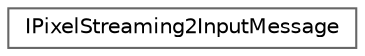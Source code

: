 digraph "Graphical Class Hierarchy"
{
 // INTERACTIVE_SVG=YES
 // LATEX_PDF_SIZE
  bgcolor="transparent";
  edge [fontname=Helvetica,fontsize=10,labelfontname=Helvetica,labelfontsize=10];
  node [fontname=Helvetica,fontsize=10,shape=box,height=0.2,width=0.4];
  rankdir="LR";
  Node0 [id="Node000000",label="IPixelStreaming2InputMessage",height=0.2,width=0.4,color="grey40", fillcolor="white", style="filled",URL="$d9/dd5/classIPixelStreaming2InputMessage.html",tooltip="A message that is sent over the Pixel Streaming data channel."];
}
